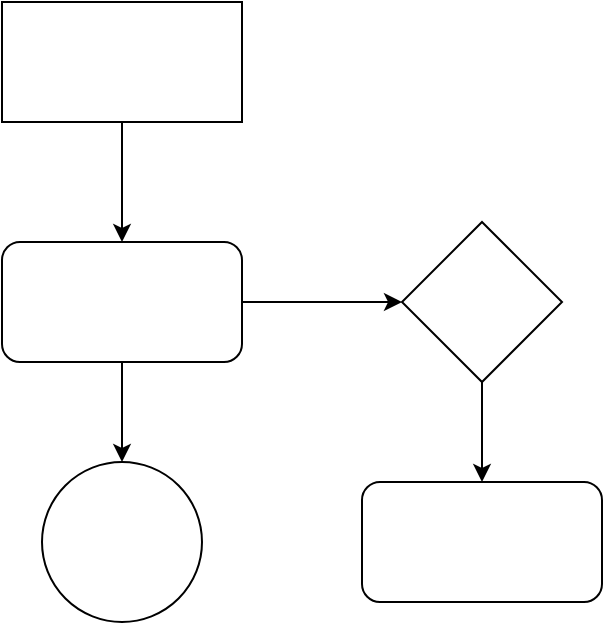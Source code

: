 <mxfile version="12.7.4" type="github">
  <diagram id="h3lL8BzCqWzd9hAtiHfo" name="Page-1">
    <mxGraphModel dx="1182" dy="742" grid="1" gridSize="10" guides="1" tooltips="1" connect="1" arrows="1" fold="1" page="1" pageScale="1" pageWidth="850" pageHeight="1100" math="0" shadow="0">
      <root>
        <mxCell id="0" />
        <mxCell id="1" parent="0" />
        <mxCell id="7lizP91CUxGbtv5EKYjH-3" value="" style="edgeStyle=orthogonalEdgeStyle;rounded=0;orthogonalLoop=1;jettySize=auto;html=1;" edge="1" parent="1" source="7lizP91CUxGbtv5EKYjH-1" target="7lizP91CUxGbtv5EKYjH-2">
          <mxGeometry relative="1" as="geometry" />
        </mxCell>
        <mxCell id="7lizP91CUxGbtv5EKYjH-1" value="" style="rounded=0;whiteSpace=wrap;html=1;" vertex="1" parent="1">
          <mxGeometry x="320" y="140" width="120" height="60" as="geometry" />
        </mxCell>
        <mxCell id="7lizP91CUxGbtv5EKYjH-5" value="" style="edgeStyle=orthogonalEdgeStyle;rounded=0;orthogonalLoop=1;jettySize=auto;html=1;" edge="1" parent="1" source="7lizP91CUxGbtv5EKYjH-2" target="7lizP91CUxGbtv5EKYjH-4">
          <mxGeometry relative="1" as="geometry" />
        </mxCell>
        <mxCell id="7lizP91CUxGbtv5EKYjH-7" value="" style="edgeStyle=orthogonalEdgeStyle;rounded=0;orthogonalLoop=1;jettySize=auto;html=1;" edge="1" parent="1" source="7lizP91CUxGbtv5EKYjH-2" target="7lizP91CUxGbtv5EKYjH-6">
          <mxGeometry relative="1" as="geometry" />
        </mxCell>
        <mxCell id="7lizP91CUxGbtv5EKYjH-2" value="" style="rounded=1;whiteSpace=wrap;html=1;" vertex="1" parent="1">
          <mxGeometry x="320" y="260" width="120" height="60" as="geometry" />
        </mxCell>
        <mxCell id="7lizP91CUxGbtv5EKYjH-4" value="" style="ellipse;whiteSpace=wrap;html=1;aspect=fixed;" vertex="1" parent="1">
          <mxGeometry x="340" y="370" width="80" height="80" as="geometry" />
        </mxCell>
        <mxCell id="7lizP91CUxGbtv5EKYjH-9" value="" style="edgeStyle=orthogonalEdgeStyle;rounded=0;orthogonalLoop=1;jettySize=auto;html=1;" edge="1" parent="1" source="7lizP91CUxGbtv5EKYjH-6" target="7lizP91CUxGbtv5EKYjH-8">
          <mxGeometry relative="1" as="geometry" />
        </mxCell>
        <mxCell id="7lizP91CUxGbtv5EKYjH-6" value="" style="rhombus;whiteSpace=wrap;html=1;" vertex="1" parent="1">
          <mxGeometry x="520" y="250" width="80" height="80" as="geometry" />
        </mxCell>
        <mxCell id="7lizP91CUxGbtv5EKYjH-8" value="" style="rounded=1;whiteSpace=wrap;html=1;" vertex="1" parent="1">
          <mxGeometry x="500" y="380" width="120" height="60" as="geometry" />
        </mxCell>
      </root>
    </mxGraphModel>
  </diagram>
</mxfile>
